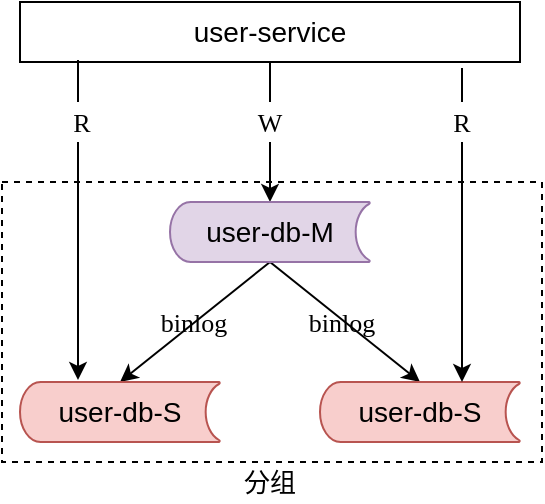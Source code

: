 <mxfile version="12.9.9" type="device" pages="4"><diagram id="q0CwhVVR8KWrXDxZfJUX" name="读写分离"><mxGraphModel dx="1072" dy="792" grid="1" gridSize="10" guides="1" tooltips="1" connect="1" arrows="1" fold="1" page="1" pageScale="1" pageWidth="827" pageHeight="1169" math="0" shadow="0"><root><mxCell id="0"/><mxCell id="1" parent="0"/><mxCell id="OtjSUQKVE2j9iZCYtup0-12" value="" style="rounded=0;whiteSpace=wrap;html=1;strokeWidth=1;fontFamily=Verdana;fontSize=13;dashed=1;" vertex="1" parent="1"><mxGeometry x="220" y="300" width="270" height="140" as="geometry"/></mxCell><mxCell id="OtjSUQKVE2j9iZCYtup0-9" style="edgeStyle=none;rounded=0;orthogonalLoop=1;jettySize=auto;html=1;exitX=0.5;exitY=1;exitDx=0;exitDy=0;entryX=0.5;entryY=0;entryDx=0;entryDy=0;entryPerimeter=0;fontFamily=Verdana;fontSize=13;" edge="1" parent="1" source="OtjSUQKVE2j9iZCYtup0-1" target="OtjSUQKVE2j9iZCYtup0-2"><mxGeometry relative="1" as="geometry"/></mxCell><mxCell id="OtjSUQKVE2j9iZCYtup0-1" value="user-service" style="rounded=0;whiteSpace=wrap;html=1;fontSize=14;" vertex="1" parent="1"><mxGeometry x="229" y="210" width="250" height="30" as="geometry"/></mxCell><mxCell id="OtjSUQKVE2j9iZCYtup0-5" style="rounded=0;orthogonalLoop=1;jettySize=auto;html=1;exitX=0.5;exitY=1;exitDx=0;exitDy=0;exitPerimeter=0;entryX=0.5;entryY=0;entryDx=0;entryDy=0;entryPerimeter=0;fontSize=14;" edge="1" parent="1" source="OtjSUQKVE2j9iZCYtup0-2" target="OtjSUQKVE2j9iZCYtup0-3"><mxGeometry relative="1" as="geometry"/></mxCell><mxCell id="OtjSUQKVE2j9iZCYtup0-6" style="rounded=0;orthogonalLoop=1;jettySize=auto;html=1;exitX=0.5;exitY=1;exitDx=0;exitDy=0;exitPerimeter=0;fontSize=14;entryX=0.5;entryY=0;entryDx=0;entryDy=0;entryPerimeter=0;" edge="1" parent="1" source="OtjSUQKVE2j9iZCYtup0-2" target="OtjSUQKVE2j9iZCYtup0-4"><mxGeometry relative="1" as="geometry"/></mxCell><mxCell id="OtjSUQKVE2j9iZCYtup0-2" value="user-db-M" style="strokeWidth=1;html=1;shape=mxgraph.flowchart.stored_data;whiteSpace=wrap;fontSize=14;fillColor=#e1d5e7;strokeColor=#9673a6;" vertex="1" parent="1"><mxGeometry x="304" y="310" width="100" height="30" as="geometry"/></mxCell><mxCell id="OtjSUQKVE2j9iZCYtup0-3" value="user-db-S" style="strokeWidth=1;html=1;shape=mxgraph.flowchart.stored_data;whiteSpace=wrap;fontSize=14;fillColor=#f8cecc;strokeColor=#b85450;" vertex="1" parent="1"><mxGeometry x="229" y="400" width="100" height="30" as="geometry"/></mxCell><mxCell id="OtjSUQKVE2j9iZCYtup0-4" value="user-db-S" style="strokeWidth=1;html=1;shape=mxgraph.flowchart.stored_data;whiteSpace=wrap;fontSize=14;fillColor=#f8cecc;strokeColor=#b85450;" vertex="1" parent="1"><mxGeometry x="379" y="400" width="100" height="30" as="geometry"/></mxCell><mxCell id="OtjSUQKVE2j9iZCYtup0-7" value="binlog" style="text;html=1;strokeColor=none;fillColor=none;align=center;verticalAlign=middle;whiteSpace=wrap;rounded=0;fontSize=13;fontFamily=Verdana;" vertex="1" parent="1"><mxGeometry x="296" y="360" width="40" height="20" as="geometry"/></mxCell><mxCell id="OtjSUQKVE2j9iZCYtup0-8" value="binlog" style="text;html=1;strokeColor=none;fillColor=none;align=center;verticalAlign=middle;whiteSpace=wrap;rounded=0;fontSize=13;fontFamily=Verdana;" vertex="1" parent="1"><mxGeometry x="370" y="360" width="40" height="20" as="geometry"/></mxCell><mxCell id="OtjSUQKVE2j9iZCYtup0-10" value="" style="endArrow=classic;html=1;fontFamily=Verdana;fontSize=13;entryX=0.71;entryY=0;entryDx=0;entryDy=0;entryPerimeter=0;" edge="1" parent="1" target="OtjSUQKVE2j9iZCYtup0-4"><mxGeometry width="50" height="50" relative="1" as="geometry"><mxPoint x="450" y="243" as="sourcePoint"/><mxPoint x="440" y="380" as="targetPoint"/></mxGeometry></mxCell><mxCell id="OtjSUQKVE2j9iZCYtup0-11" value="" style="endArrow=classic;html=1;fontFamily=Verdana;fontSize=13;" edge="1" parent="1"><mxGeometry width="50" height="50" relative="1" as="geometry"><mxPoint x="258" y="239" as="sourcePoint"/><mxPoint x="258" y="399" as="targetPoint"/></mxGeometry></mxCell><mxCell id="OtjSUQKVE2j9iZCYtup0-13" value="W" style="text;html=1;strokeColor=none;fillColor=#ffffff;align=center;verticalAlign=middle;whiteSpace=wrap;rounded=0;dashed=1;fontFamily=Verdana;fontSize=13;" vertex="1" parent="1"><mxGeometry x="334" y="260" width="40" height="20" as="geometry"/></mxCell><mxCell id="OtjSUQKVE2j9iZCYtup0-14" value="R" style="text;html=1;strokeColor=none;fillColor=#ffffff;align=center;verticalAlign=middle;whiteSpace=wrap;rounded=0;dashed=1;fontFamily=Verdana;fontSize=13;" vertex="1" parent="1"><mxGeometry x="430" y="260" width="40" height="20" as="geometry"/></mxCell><mxCell id="OtjSUQKVE2j9iZCYtup0-15" value="R" style="text;html=1;strokeColor=none;fillColor=#ffffff;align=center;verticalAlign=middle;whiteSpace=wrap;rounded=0;dashed=1;fontFamily=Verdana;fontSize=13;" vertex="1" parent="1"><mxGeometry x="240" y="260" width="40" height="20" as="geometry"/></mxCell><mxCell id="OtjSUQKVE2j9iZCYtup0-16" value="分组" style="text;html=1;strokeColor=none;fillColor=none;align=center;verticalAlign=middle;whiteSpace=wrap;rounded=0;dashed=1;fontFamily=Verdana;fontSize=13;" vertex="1" parent="1"><mxGeometry x="334" y="440" width="40" height="20" as="geometry"/></mxCell></root></mxGraphModel></diagram><diagram id="54NcnwPANC2PQAaIjbsu" name="水平切分"><mxGraphModel dx="1072" dy="792" grid="1" gridSize="10" guides="1" tooltips="1" connect="1" arrows="1" fold="1" page="1" pageScale="1" pageWidth="827" pageHeight="1169" math="0" shadow="0"><root><mxCell id="4QsZhG5yykMJJIE7v7KV-0"/><mxCell id="4QsZhG5yykMJJIE7v7KV-1" parent="4QsZhG5yykMJJIE7v7KV-0"/><mxCell id="omxcw6u_P1hdWeRzKnwf-0" value="user-service" style="rounded=0;whiteSpace=wrap;html=1;fontSize=14;" vertex="1" parent="4QsZhG5yykMJJIE7v7KV-1"><mxGeometry x="229" y="210" width="250" height="30" as="geometry"/></mxCell><mxCell id="omxcw6u_P1hdWeRzKnwf-1" value="user-db1" style="strokeWidth=1;html=1;shape=mxgraph.flowchart.stored_data;whiteSpace=wrap;fontSize=14;fillColor=#e1d5e7;strokeColor=#9673a6;" vertex="1" parent="4QsZhG5yykMJJIE7v7KV-1"><mxGeometry x="230" y="310" width="100" height="30" as="geometry"/></mxCell><mxCell id="omxcw6u_P1hdWeRzKnwf-2" value="user-db2" style="strokeWidth=1;html=1;shape=mxgraph.flowchart.stored_data;whiteSpace=wrap;fontSize=14;fillColor=#e1d5e7;strokeColor=#9673a6;" vertex="1" parent="4QsZhG5yykMJJIE7v7KV-1"><mxGeometry x="379" y="310" width="100" height="30" as="geometry"/></mxCell><mxCell id="omxcw6u_P1hdWeRzKnwf-3" value="" style="endArrow=classic;html=1;fontFamily=Verdana;fontSize=13;entryX=0.5;entryY=0;entryDx=0;entryDy=0;entryPerimeter=0;" edge="1" parent="4QsZhG5yykMJJIE7v7KV-1" target="omxcw6u_P1hdWeRzKnwf-1"><mxGeometry width="50" height="50" relative="1" as="geometry"><mxPoint x="280" y="239" as="sourcePoint"/><mxPoint x="440" y="380" as="targetPoint"/></mxGeometry></mxCell><mxCell id="omxcw6u_P1hdWeRzKnwf-4" value="" style="endArrow=classic;html=1;fontFamily=Verdana;fontSize=13;exitX=0.8;exitY=1.067;exitDx=0;exitDy=0;exitPerimeter=0;entryX=0.5;entryY=0;entryDx=0;entryDy=0;entryPerimeter=0;" edge="1" parent="4QsZhG5yykMJJIE7v7KV-1" source="omxcw6u_P1hdWeRzKnwf-0" target="omxcw6u_P1hdWeRzKnwf-2"><mxGeometry width="50" height="50" relative="1" as="geometry"><mxPoint x="390" y="430" as="sourcePoint"/><mxPoint x="440" y="380" as="targetPoint"/></mxGeometry></mxCell><mxCell id="omxcw6u_P1hdWeRzKnwf-5" value="%2=1" style="text;html=1;strokeColor=none;fillColor=#ffffff;align=center;verticalAlign=middle;whiteSpace=wrap;rounded=0;dashed=1;fontFamily=Verdana;fontSize=13;" vertex="1" parent="4QsZhG5yykMJJIE7v7KV-1"><mxGeometry x="260" y="270" width="40" height="20" as="geometry"/></mxCell><mxCell id="omxcw6u_P1hdWeRzKnwf-6" value="%2=0" style="text;html=1;strokeColor=none;fillColor=#ffffff;align=center;verticalAlign=middle;whiteSpace=wrap;rounded=0;dashed=1;fontFamily=Verdana;fontSize=13;" vertex="1" parent="4QsZhG5yykMJJIE7v7KV-1"><mxGeometry x="414" y="270" width="40" height="20" as="geometry"/></mxCell><mxCell id="omxcw6u_P1hdWeRzKnwf-7" value="哈希分片" style="text;html=1;strokeColor=none;fillColor=none;align=center;verticalAlign=middle;whiteSpace=wrap;rounded=0;dashed=1;fontFamily=Verdana;fontSize=13;" vertex="1" parent="4QsZhG5yykMJJIE7v7KV-1"><mxGeometry x="326" y="350" width="56" height="20" as="geometry"/></mxCell></root></mxGraphModel></diagram><diagram id="fpjy50LglpIXOV2XGbTi" name="早期前台后台架构设计"><mxGraphModel dx="1072" dy="792" grid="1" gridSize="10" guides="1" tooltips="1" connect="1" arrows="1" fold="1" page="1" pageScale="1" pageWidth="827" pageHeight="1169" math="0" shadow="0"><root><mxCell id="4vWBZqIH2YRZkBu2JwZO-0"/><mxCell id="4vWBZqIH2YRZkBu2JwZO-1" parent="4vWBZqIH2YRZkBu2JwZO-0"/><mxCell id="_JF2U2QoKU3Hf5JSUOAV-19" value="" style="rounded=0;whiteSpace=wrap;html=1;strokeWidth=1;fillColor=#ffffff;fontFamily=Verdana;fontSize=13;dashed=1;" vertex="1" parent="4vWBZqIH2YRZkBu2JwZO-1"><mxGeometry x="290" y="260" width="310" height="180" as="geometry"/></mxCell><mxCell id="_JF2U2QoKU3Hf5JSUOAV-18" value="" style="rounded=0;whiteSpace=wrap;html=1;strokeWidth=1;fillColor=#ffffff;fontFamily=Verdana;fontSize=13;dashed=1;" vertex="1" parent="4vWBZqIH2YRZkBu2JwZO-1"><mxGeometry x="290" y="180" width="310" height="50" as="geometry"/></mxCell><mxCell id="_JF2U2QoKU3Hf5JSUOAV-9" style="edgeStyle=none;rounded=0;orthogonalLoop=1;jettySize=auto;html=1;entryX=0.5;entryY=1;entryDx=0;entryDy=0;fontFamily=Verdana;fontSize=13;" edge="1" parent="4vWBZqIH2YRZkBu2JwZO-1" target="Nac0fAJOrk24w877exE0-4"><mxGeometry relative="1" as="geometry"><mxPoint x="560" y="400" as="sourcePoint"/></mxGeometry></mxCell><mxCell id="Fy0us_MT0-KP0T23uep7-2" value="出租出售房屋信息" style="shape=dataStorage;whiteSpace=wrap;html=1;strokeWidth=1;fillColor=#e1d5e7;fontFamily=Verdana;fontSize=13;size=0.021;strokeColor=#9673a6;" vertex="1" parent="4vWBZqIH2YRZkBu2JwZO-1"><mxGeometry x="300" y="400" width="290" height="30" as="geometry"/></mxCell><mxCell id="Nac0fAJOrk24w877exE0-0" value="用户" style="rounded=0;whiteSpace=wrap;html=1;strokeWidth=1;fillColor=#ffffff;fontFamily=Verdana;fontSize=13;" vertex="1" parent="4vWBZqIH2YRZkBu2JwZO-1"><mxGeometry x="300" y="190" width="130" height="30" as="geometry"/></mxCell><mxCell id="_JF2U2QoKU3Hf5JSUOAV-6" style="edgeStyle=none;rounded=0;orthogonalLoop=1;jettySize=auto;html=1;exitX=0.5;exitY=1;exitDx=0;exitDy=0;fontFamily=Verdana;fontSize=13;" edge="1" parent="4vWBZqIH2YRZkBu2JwZO-1" source="Nac0fAJOrk24w877exE0-2" target="Nac0fAJOrk24w877exE0-7"><mxGeometry relative="1" as="geometry"/></mxCell><mxCell id="Nac0fAJOrk24w877exE0-2" value="竞对" style="rounded=0;whiteSpace=wrap;html=1;strokeWidth=1;fillColor=#ffffff;fontFamily=Verdana;fontSize=13;" vertex="1" parent="4vWBZqIH2YRZkBu2JwZO-1"><mxGeometry x="460" y="190" width="60" height="30" as="geometry"/></mxCell><mxCell id="Nac0fAJOrk24w877exE0-3" value="员工" style="rounded=0;whiteSpace=wrap;html=1;strokeWidth=1;fillColor=#ffffff;fontFamily=Verdana;fontSize=13;" vertex="1" parent="4vWBZqIH2YRZkBu2JwZO-1"><mxGeometry x="530" y="190" width="60" height="30" as="geometry"/></mxCell><mxCell id="_JF2U2QoKU3Hf5JSUOAV-8" style="edgeStyle=none;rounded=0;orthogonalLoop=1;jettySize=auto;html=1;exitX=0.5;exitY=0;exitDx=0;exitDy=0;entryX=0.5;entryY=1;entryDx=0;entryDy=0;fontFamily=Verdana;fontSize=13;" edge="1" parent="4vWBZqIH2YRZkBu2JwZO-1" source="Nac0fAJOrk24w877exE0-4" target="Nac0fAJOrk24w877exE0-3"><mxGeometry relative="1" as="geometry"/></mxCell><mxCell id="Nac0fAJOrk24w877exE0-4" value="后台" style="rounded=0;whiteSpace=wrap;html=1;strokeWidth=1;fillColor=#ffffff;fontFamily=Verdana;fontSize=13;" vertex="1" parent="4vWBZqIH2YRZkBu2JwZO-1"><mxGeometry x="530" y="270" width="60" height="30" as="geometry"/></mxCell><mxCell id="_JF2U2QoKU3Hf5JSUOAV-12" style="edgeStyle=none;rounded=0;orthogonalLoop=1;jettySize=auto;html=1;exitX=0.5;exitY=0;exitDx=0;exitDy=0;fontFamily=Verdana;fontSize=13;" edge="1" parent="4vWBZqIH2YRZkBu2JwZO-1" source="Nac0fAJOrk24w877exE0-5"><mxGeometry relative="1" as="geometry"><mxPoint x="330" y="220" as="targetPoint"/></mxGeometry></mxCell><mxCell id="_JF2U2QoKU3Hf5JSUOAV-13" style="edgeStyle=none;rounded=0;orthogonalLoop=1;jettySize=auto;html=1;exitX=0.5;exitY=1;exitDx=0;exitDy=0;entryX=0.103;entryY=-0.1;entryDx=0;entryDy=0;fontFamily=Verdana;fontSize=13;entryPerimeter=0;startArrow=classic;startFill=1;endArrow=none;endFill=0;" edge="1" parent="4vWBZqIH2YRZkBu2JwZO-1" source="Nac0fAJOrk24w877exE0-5" target="Fy0us_MT0-KP0T23uep7-2"><mxGeometry relative="1" as="geometry"/></mxCell><mxCell id="Nac0fAJOrk24w877exE0-5" value="展现" style="rounded=0;whiteSpace=wrap;html=1;strokeWidth=1;fillColor=#ffffff;fontFamily=Verdana;fontSize=13;" vertex="1" parent="4vWBZqIH2YRZkBu2JwZO-1"><mxGeometry x="300" y="270" width="60" height="30" as="geometry"/></mxCell><mxCell id="_JF2U2QoKU3Hf5JSUOAV-11" style="edgeStyle=none;rounded=0;orthogonalLoop=1;jettySize=auto;html=1;exitX=0.5;exitY=1;exitDx=0;exitDy=0;entryX=0.345;entryY=0.067;entryDx=0;entryDy=0;fontFamily=Verdana;fontSize=13;entryPerimeter=0;" edge="1" parent="4vWBZqIH2YRZkBu2JwZO-1" source="Nac0fAJOrk24w877exE0-6" target="Fy0us_MT0-KP0T23uep7-2"><mxGeometry relative="1" as="geometry"/></mxCell><mxCell id="Nac0fAJOrk24w877exE0-6" value="&lt;span&gt;发布&lt;/span&gt;" style="rounded=0;whiteSpace=wrap;html=1;strokeWidth=1;fillColor=#ffffff;fontFamily=Verdana;fontSize=13;" vertex="1" parent="4vWBZqIH2YRZkBu2JwZO-1"><mxGeometry x="370" y="270" width="60" height="30" as="geometry"/></mxCell><mxCell id="_JF2U2QoKU3Hf5JSUOAV-7" style="edgeStyle=none;rounded=0;orthogonalLoop=1;jettySize=auto;html=1;exitX=0.5;exitY=1;exitDx=0;exitDy=0;fontFamily=Verdana;fontSize=13;" edge="1" parent="4vWBZqIH2YRZkBu2JwZO-1" source="Nac0fAJOrk24w877exE0-7"><mxGeometry relative="1" as="geometry"><mxPoint x="490" y="397" as="targetPoint"/></mxGeometry></mxCell><mxCell id="Nac0fAJOrk24w877exE0-7" value="抓取" style="rounded=0;whiteSpace=wrap;html=1;strokeWidth=1;fillColor=#ffffff;fontFamily=Verdana;fontSize=13;" vertex="1" parent="4vWBZqIH2YRZkBu2JwZO-1"><mxGeometry x="460" y="340" width="60" height="30" as="geometry"/></mxCell><mxCell id="_JF2U2QoKU3Hf5JSUOAV-0" value="web层" style="strokeWidth=1;html=1;shape=mxgraph.flowchart.annotation_1;align=left;pointerEvents=1;fillColor=#ffffff;fontFamily=Verdana;fontSize=13;" vertex="1" parent="4vWBZqIH2YRZkBu2JwZO-1"><mxGeometry x="628" y="270" width="20" height="30" as="geometry"/></mxCell><mxCell id="_JF2U2QoKU3Hf5JSUOAV-1" value="" style="endArrow=none;html=1;fontFamily=Verdana;fontSize=13;entryX=0;entryY=0.5;entryDx=0;entryDy=0;entryPerimeter=0;exitX=1;exitY=0.5;exitDx=0;exitDy=0;" edge="1" parent="4vWBZqIH2YRZkBu2JwZO-1" source="Nac0fAJOrk24w877exE0-4" target="_JF2U2QoKU3Hf5JSUOAV-0"><mxGeometry width="50" height="50" relative="1" as="geometry"><mxPoint x="390" y="430" as="sourcePoint"/><mxPoint x="440" y="380" as="targetPoint"/></mxGeometry></mxCell><mxCell id="_JF2U2QoKU3Hf5JSUOAV-2" value="任务" style="strokeWidth=1;html=1;shape=mxgraph.flowchart.annotation_1;align=left;pointerEvents=1;fillColor=#ffffff;fontFamily=Verdana;fontSize=13;" vertex="1" parent="4vWBZqIH2YRZkBu2JwZO-1"><mxGeometry x="628" y="340" width="20" height="30" as="geometry"/></mxCell><mxCell id="_JF2U2QoKU3Hf5JSUOAV-3" value="db" style="strokeWidth=1;html=1;shape=mxgraph.flowchart.annotation_1;align=left;pointerEvents=1;fillColor=#ffffff;fontFamily=Verdana;fontSize=13;" vertex="1" parent="4vWBZqIH2YRZkBu2JwZO-1"><mxGeometry x="628" y="400" width="20" height="30" as="geometry"/></mxCell><mxCell id="_JF2U2QoKU3Hf5JSUOAV-4" value="" style="endArrow=none;html=1;fontFamily=Verdana;fontSize=13;entryX=0;entryY=0.5;entryDx=0;entryDy=0;entryPerimeter=0;exitX=1;exitY=0.5;exitDx=0;exitDy=0;" edge="1" parent="4vWBZqIH2YRZkBu2JwZO-1" source="Nac0fAJOrk24w877exE0-7" target="_JF2U2QoKU3Hf5JSUOAV-2"><mxGeometry width="50" height="50" relative="1" as="geometry"><mxPoint x="390" y="430" as="sourcePoint"/><mxPoint x="440" y="380" as="targetPoint"/></mxGeometry></mxCell><mxCell id="_JF2U2QoKU3Hf5JSUOAV-5" value="" style="endArrow=none;html=1;fontFamily=Verdana;fontSize=13;entryX=0;entryY=0.5;entryDx=0;entryDy=0;entryPerimeter=0;exitX=1;exitY=0.5;exitDx=0;exitDy=0;" edge="1" parent="4vWBZqIH2YRZkBu2JwZO-1" source="Fy0us_MT0-KP0T23uep7-2" target="_JF2U2QoKU3Hf5JSUOAV-3"><mxGeometry width="50" height="50" relative="1" as="geometry"><mxPoint x="390" y="430" as="sourcePoint"/><mxPoint x="440" y="380" as="targetPoint"/></mxGeometry></mxCell><mxCell id="_JF2U2QoKU3Hf5JSUOAV-10" value="" style="endArrow=classic;html=1;fontFamily=Verdana;fontSize=13;entryX=0.5;entryY=0;entryDx=0;entryDy=0;" edge="1" parent="4vWBZqIH2YRZkBu2JwZO-1" target="Nac0fAJOrk24w877exE0-6"><mxGeometry width="50" height="50" relative="1" as="geometry"><mxPoint x="400" y="220" as="sourcePoint"/><mxPoint x="440" y="380" as="targetPoint"/></mxGeometry></mxCell><mxCell id="_JF2U2QoKU3Hf5JSUOAV-14" value="R" style="text;html=1;strokeColor=none;fillColor=#ffffff;align=center;verticalAlign=middle;whiteSpace=wrap;rounded=0;fontFamily=Verdana;fontSize=13;" vertex="1" parent="4vWBZqIH2YRZkBu2JwZO-1"><mxGeometry x="310" y="240" width="40" height="20" as="geometry"/></mxCell><mxCell id="_JF2U2QoKU3Hf5JSUOAV-15" value="W" style="text;html=1;strokeColor=none;fillColor=#ffffff;align=center;verticalAlign=middle;whiteSpace=wrap;rounded=0;fontFamily=Verdana;fontSize=13;" vertex="1" parent="4vWBZqIH2YRZkBu2JwZO-1"><mxGeometry x="380" y="240" width="40" height="20" as="geometry"/></mxCell><mxCell id="_JF2U2QoKU3Hf5JSUOAV-16" value="W" style="text;html=1;strokeColor=none;fillColor=#ffffff;align=center;verticalAlign=middle;whiteSpace=wrap;rounded=0;fontFamily=Verdana;fontSize=13;" vertex="1" parent="4vWBZqIH2YRZkBu2JwZO-1"><mxGeometry x="470" y="240" width="40" height="20" as="geometry"/></mxCell><mxCell id="_JF2U2QoKU3Hf5JSUOAV-17" value="R" style="text;html=1;strokeColor=none;fillColor=#ffffff;align=center;verticalAlign=middle;whiteSpace=wrap;rounded=0;fontFamily=Verdana;fontSize=13;" vertex="1" parent="4vWBZqIH2YRZkBu2JwZO-1"><mxGeometry x="540" y="240" width="40" height="20" as="geometry"/></mxCell></root></mxGraphModel></diagram><diagram id="l8CxqSKLDLCg81WRmirU" name="前台与后台分离"><mxGraphModel dx="1072" dy="792" grid="1" gridSize="10" guides="1" tooltips="1" connect="1" arrows="1" fold="1" page="1" pageScale="1" pageWidth="827" pageHeight="1169" math="0" shadow="0"><root><mxCell id="2KNeNvmBzt6O4dgtgw1W-0"/><mxCell id="2KNeNvmBzt6O4dgtgw1W-1" parent="2KNeNvmBzt6O4dgtgw1W-0"/><mxCell id="2-4HrRDOkxtvoi5kl_Dh-3" value="前台DB" style="shape=dataStorage;whiteSpace=wrap;html=1;strokeWidth=1;fillColor=#e1d5e7;fontFamily=Verdana;fontSize=13;size=0.021;strokeColor=#9673a6;" vertex="1" parent="2KNeNvmBzt6O4dgtgw1W-1"><mxGeometry x="191" y="400" width="130" height="30" as="geometry"/></mxCell><mxCell id="2-4HrRDOkxtvoi5kl_Dh-4" value="用户" style="rounded=0;whiteSpace=wrap;html=1;strokeWidth=1;fillColor=#ffffff;fontFamily=Verdana;fontSize=13;" vertex="1" parent="2KNeNvmBzt6O4dgtgw1W-1"><mxGeometry x="191" y="190" width="130" height="30" as="geometry"/></mxCell><mxCell id="2-4HrRDOkxtvoi5kl_Dh-5" style="edgeStyle=none;rounded=0;orthogonalLoop=1;jettySize=auto;html=1;exitX=0.5;exitY=1;exitDx=0;exitDy=0;fontFamily=Verdana;fontSize=13;" edge="1" parent="2KNeNvmBzt6O4dgtgw1W-1" source="2-4HrRDOkxtvoi5kl_Dh-6" target="2-4HrRDOkxtvoi5kl_Dh-16"><mxGeometry relative="1" as="geometry"/></mxCell><mxCell id="2-4HrRDOkxtvoi5kl_Dh-6" value="竞对" style="rounded=0;whiteSpace=wrap;html=1;strokeWidth=1;fillColor=#ffffff;fontFamily=Verdana;fontSize=13;" vertex="1" parent="2KNeNvmBzt6O4dgtgw1W-1"><mxGeometry x="564" y="190" width="60" height="30" as="geometry"/></mxCell><mxCell id="2-4HrRDOkxtvoi5kl_Dh-10" style="edgeStyle=none;rounded=0;orthogonalLoop=1;jettySize=auto;html=1;exitX=0.5;exitY=0;exitDx=0;exitDy=0;fontFamily=Verdana;fontSize=13;" edge="1" parent="2KNeNvmBzt6O4dgtgw1W-1" source="2-4HrRDOkxtvoi5kl_Dh-12"><mxGeometry relative="1" as="geometry"><mxPoint x="220" y="220" as="targetPoint"/></mxGeometry></mxCell><mxCell id="2-4HrRDOkxtvoi5kl_Dh-11" style="edgeStyle=none;rounded=0;orthogonalLoop=1;jettySize=auto;html=1;exitX=0.5;exitY=1;exitDx=0;exitDy=0;fontFamily=Verdana;fontSize=13;startArrow=classic;startFill=1;endArrow=none;endFill=0;" edge="1" parent="2KNeNvmBzt6O4dgtgw1W-1" source="2-4HrRDOkxtvoi5kl_Dh-12"><mxGeometry relative="1" as="geometry"><mxPoint x="220" y="397" as="targetPoint"/></mxGeometry></mxCell><mxCell id="2-4HrRDOkxtvoi5kl_Dh-12" value="展现" style="rounded=0;whiteSpace=wrap;html=1;strokeWidth=1;fillColor=#ffffff;fontFamily=Verdana;fontSize=13;" vertex="1" parent="2KNeNvmBzt6O4dgtgw1W-1"><mxGeometry x="190" y="270" width="60" height="30" as="geometry"/></mxCell><mxCell id="2-4HrRDOkxtvoi5kl_Dh-13" style="edgeStyle=none;rounded=0;orthogonalLoop=1;jettySize=auto;html=1;exitX=0.5;exitY=1;exitDx=0;exitDy=0;fontFamily=Verdana;fontSize=13;" edge="1" parent="2KNeNvmBzt6O4dgtgw1W-1"><mxGeometry relative="1" as="geometry"><mxPoint x="290" y="300" as="sourcePoint"/><mxPoint x="290" y="400" as="targetPoint"/></mxGeometry></mxCell><mxCell id="2-4HrRDOkxtvoi5kl_Dh-14" value="&lt;span&gt;发布&lt;/span&gt;" style="rounded=0;whiteSpace=wrap;html=1;strokeWidth=1;fillColor=#ffffff;fontFamily=Verdana;fontSize=13;" vertex="1" parent="2KNeNvmBzt6O4dgtgw1W-1"><mxGeometry x="261" y="270" width="60" height="30" as="geometry"/></mxCell><mxCell id="2-4HrRDOkxtvoi5kl_Dh-15" style="edgeStyle=none;rounded=0;orthogonalLoop=1;jettySize=auto;html=1;exitX=0.5;exitY=1;exitDx=0;exitDy=0;fontFamily=Verdana;fontSize=13;" edge="1" parent="2KNeNvmBzt6O4dgtgw1W-1" source="2-4HrRDOkxtvoi5kl_Dh-16"><mxGeometry relative="1" as="geometry"><mxPoint x="594" y="397" as="targetPoint"/></mxGeometry></mxCell><mxCell id="2-4HrRDOkxtvoi5kl_Dh-16" value="抓取" style="rounded=0;whiteSpace=wrap;html=1;strokeWidth=1;fillColor=#ffffff;fontFamily=Verdana;fontSize=13;" vertex="1" parent="2KNeNvmBzt6O4dgtgw1W-1"><mxGeometry x="564" y="340" width="60" height="30" as="geometry"/></mxCell><mxCell id="2-4HrRDOkxtvoi5kl_Dh-17" value="web层" style="strokeWidth=1;html=1;shape=mxgraph.flowchart.annotation_1;align=left;pointerEvents=1;fillColor=#ffffff;fontFamily=Verdana;fontSize=13;" vertex="1" parent="2KNeNvmBzt6O4dgtgw1W-1"><mxGeometry x="680" y="190" width="20" height="30" as="geometry"/></mxCell><mxCell id="2-4HrRDOkxtvoi5kl_Dh-18" value="" style="endArrow=none;html=1;fontFamily=Verdana;fontSize=13;entryX=0;entryY=0.5;entryDx=0;entryDy=0;entryPerimeter=0;exitX=1;exitY=0.5;exitDx=0;exitDy=0;" edge="1" parent="2KNeNvmBzt6O4dgtgw1W-1" source="2-4HrRDOkxtvoi5kl_Dh-6" target="2-4HrRDOkxtvoi5kl_Dh-17"><mxGeometry width="50" height="50" relative="1" as="geometry"><mxPoint x="684" y="205" as="sourcePoint"/><mxPoint x="534" y="300" as="targetPoint"/></mxGeometry></mxCell><mxCell id="2-4HrRDOkxtvoi5kl_Dh-19" value="任务" style="strokeWidth=1;html=1;shape=mxgraph.flowchart.annotation_1;align=left;pointerEvents=1;fillColor=#ffffff;fontFamily=Verdana;fontSize=13;" vertex="1" parent="2KNeNvmBzt6O4dgtgw1W-1"><mxGeometry x="680" y="340" width="20" height="30" as="geometry"/></mxCell><mxCell id="2-4HrRDOkxtvoi5kl_Dh-20" value="db" style="strokeWidth=1;html=1;shape=mxgraph.flowchart.annotation_1;align=left;pointerEvents=1;fillColor=#ffffff;fontFamily=Verdana;fontSize=13;" vertex="1" parent="2KNeNvmBzt6O4dgtgw1W-1"><mxGeometry x="680" y="400" width="20" height="30" as="geometry"/></mxCell><mxCell id="2-4HrRDOkxtvoi5kl_Dh-21" value="" style="endArrow=none;html=1;fontFamily=Verdana;fontSize=13;entryX=0;entryY=0.5;entryDx=0;entryDy=0;entryPerimeter=0;exitX=1;exitY=0.5;exitDx=0;exitDy=0;" edge="1" parent="2KNeNvmBzt6O4dgtgw1W-1" source="2-4HrRDOkxtvoi5kl_Dh-16" target="2-4HrRDOkxtvoi5kl_Dh-19"><mxGeometry width="50" height="50" relative="1" as="geometry"><mxPoint x="494" y="430" as="sourcePoint"/><mxPoint x="544" y="380" as="targetPoint"/></mxGeometry></mxCell><mxCell id="2-4HrRDOkxtvoi5kl_Dh-22" value="" style="endArrow=none;html=1;fontFamily=Verdana;fontSize=13;entryX=0;entryY=0.5;entryDx=0;entryDy=0;entryPerimeter=0;exitX=1;exitY=0.5;exitDx=0;exitDy=0;" edge="1" parent="2KNeNvmBzt6O4dgtgw1W-1" source="2-4HrRDOkxtvoi5kl_Dh-28" target="2-4HrRDOkxtvoi5kl_Dh-20"><mxGeometry width="50" height="50" relative="1" as="geometry"><mxPoint x="624" y="415" as="sourcePoint"/><mxPoint x="544" y="380" as="targetPoint"/></mxGeometry></mxCell><mxCell id="2-4HrRDOkxtvoi5kl_Dh-23" value="" style="endArrow=classic;html=1;fontFamily=Verdana;fontSize=13;entryX=0.5;entryY=0;entryDx=0;entryDy=0;" edge="1" parent="2KNeNvmBzt6O4dgtgw1W-1"><mxGeometry width="50" height="50" relative="1" as="geometry"><mxPoint x="290" y="220" as="sourcePoint"/><mxPoint x="290" y="270" as="targetPoint"/></mxGeometry></mxCell><mxCell id="2-4HrRDOkxtvoi5kl_Dh-24" value="R" style="text;html=1;strokeColor=none;fillColor=#ffffff;align=center;verticalAlign=middle;whiteSpace=wrap;rounded=0;fontFamily=Verdana;fontSize=13;" vertex="1" parent="2KNeNvmBzt6O4dgtgw1W-1"><mxGeometry x="200" y="240" width="40" height="20" as="geometry"/></mxCell><mxCell id="2-4HrRDOkxtvoi5kl_Dh-25" value="W" style="text;html=1;strokeColor=none;fillColor=#ffffff;align=center;verticalAlign=middle;whiteSpace=wrap;rounded=0;fontFamily=Verdana;fontSize=13;" vertex="1" parent="2KNeNvmBzt6O4dgtgw1W-1"><mxGeometry x="270" y="240" width="40" height="20" as="geometry"/></mxCell><mxCell id="2-4HrRDOkxtvoi5kl_Dh-26" value="W" style="text;html=1;strokeColor=none;fillColor=#ffffff;align=center;verticalAlign=middle;whiteSpace=wrap;rounded=0;fontFamily=Verdana;fontSize=13;" vertex="1" parent="2KNeNvmBzt6O4dgtgw1W-1"><mxGeometry x="574" y="240" width="40" height="20" as="geometry"/></mxCell><mxCell id="2-4HrRDOkxtvoi5kl_Dh-31" style="edgeStyle=orthogonalEdgeStyle;rounded=0;orthogonalLoop=1;jettySize=auto;html=1;exitX=0;exitY=0.5;exitDx=0;exitDy=0;startArrow=none;startFill=0;endArrow=classic;endFill=1;fontFamily=Verdana;fontSize=13;entryX=1;entryY=0.5;entryDx=0;entryDy=0;" edge="1" parent="2KNeNvmBzt6O4dgtgw1W-1" source="2-4HrRDOkxtvoi5kl_Dh-28" target="2-4HrRDOkxtvoi5kl_Dh-30"><mxGeometry relative="1" as="geometry"><mxPoint x="486" y="355" as="targetPoint"/><Array as="points"><mxPoint x="520" y="415"/><mxPoint x="520" y="355"/></Array></mxGeometry></mxCell><mxCell id="2-4HrRDOkxtvoi5kl_Dh-28" value="后台DB" style="shape=dataStorage;whiteSpace=wrap;html=1;strokeWidth=1;fillColor=#e1d5e7;fontFamily=Verdana;fontSize=13;size=0.054;strokeColor=#9673a6;" vertex="1" parent="2KNeNvmBzt6O4dgtgw1W-1"><mxGeometry x="561.5" y="400" width="65" height="30" as="geometry"/></mxCell><mxCell id="2-4HrRDOkxtvoi5kl_Dh-32" style="edgeStyle=orthogonalEdgeStyle;rounded=0;orthogonalLoop=1;jettySize=auto;html=1;exitX=0;exitY=0.5;exitDx=0;exitDy=0;startArrow=none;startFill=0;endArrow=classic;endFill=1;fontFamily=Verdana;fontSize=13;entryX=1;entryY=0.5;entryDx=0;entryDy=0;" edge="1" parent="2KNeNvmBzt6O4dgtgw1W-1" target="2-4HrRDOkxtvoi5kl_Dh-3"><mxGeometry relative="1" as="geometry"><mxPoint x="359" y="400" as="targetPoint"/><mxPoint x="389" y="355" as="sourcePoint"/></mxGeometry></mxCell><mxCell id="2-4HrRDOkxtvoi5kl_Dh-30" value="&lt;span&gt;异步转换&lt;/span&gt;" style="rounded=0;whiteSpace=wrap;html=1;strokeWidth=1;fillColor=#ffffff;fontFamily=Verdana;fontSize=13;" vertex="1" parent="2KNeNvmBzt6O4dgtgw1W-1"><mxGeometry x="390" y="340" width="90" height="30" as="geometry"/></mxCell><mxCell id="2-4HrRDOkxtvoi5kl_Dh-33" value="读取" style="text;html=1;strokeColor=none;fillColor=#ffffff;align=center;verticalAlign=middle;whiteSpace=wrap;rounded=0;fontFamily=Verdana;fontSize=13;" vertex="1" parent="2KNeNvmBzt6O4dgtgw1W-1"><mxGeometry x="500" y="380" width="40" height="20" as="geometry"/></mxCell><mxCell id="2-4HrRDOkxtvoi5kl_Dh-34" value="导入" style="text;html=1;strokeColor=none;fillColor=#ffffff;align=center;verticalAlign=middle;whiteSpace=wrap;rounded=0;fontFamily=Verdana;fontSize=13;" vertex="1" parent="2KNeNvmBzt6O4dgtgw1W-1"><mxGeometry x="335" y="380" width="40" height="20" as="geometry"/></mxCell></root></mxGraphModel></diagram></mxfile>